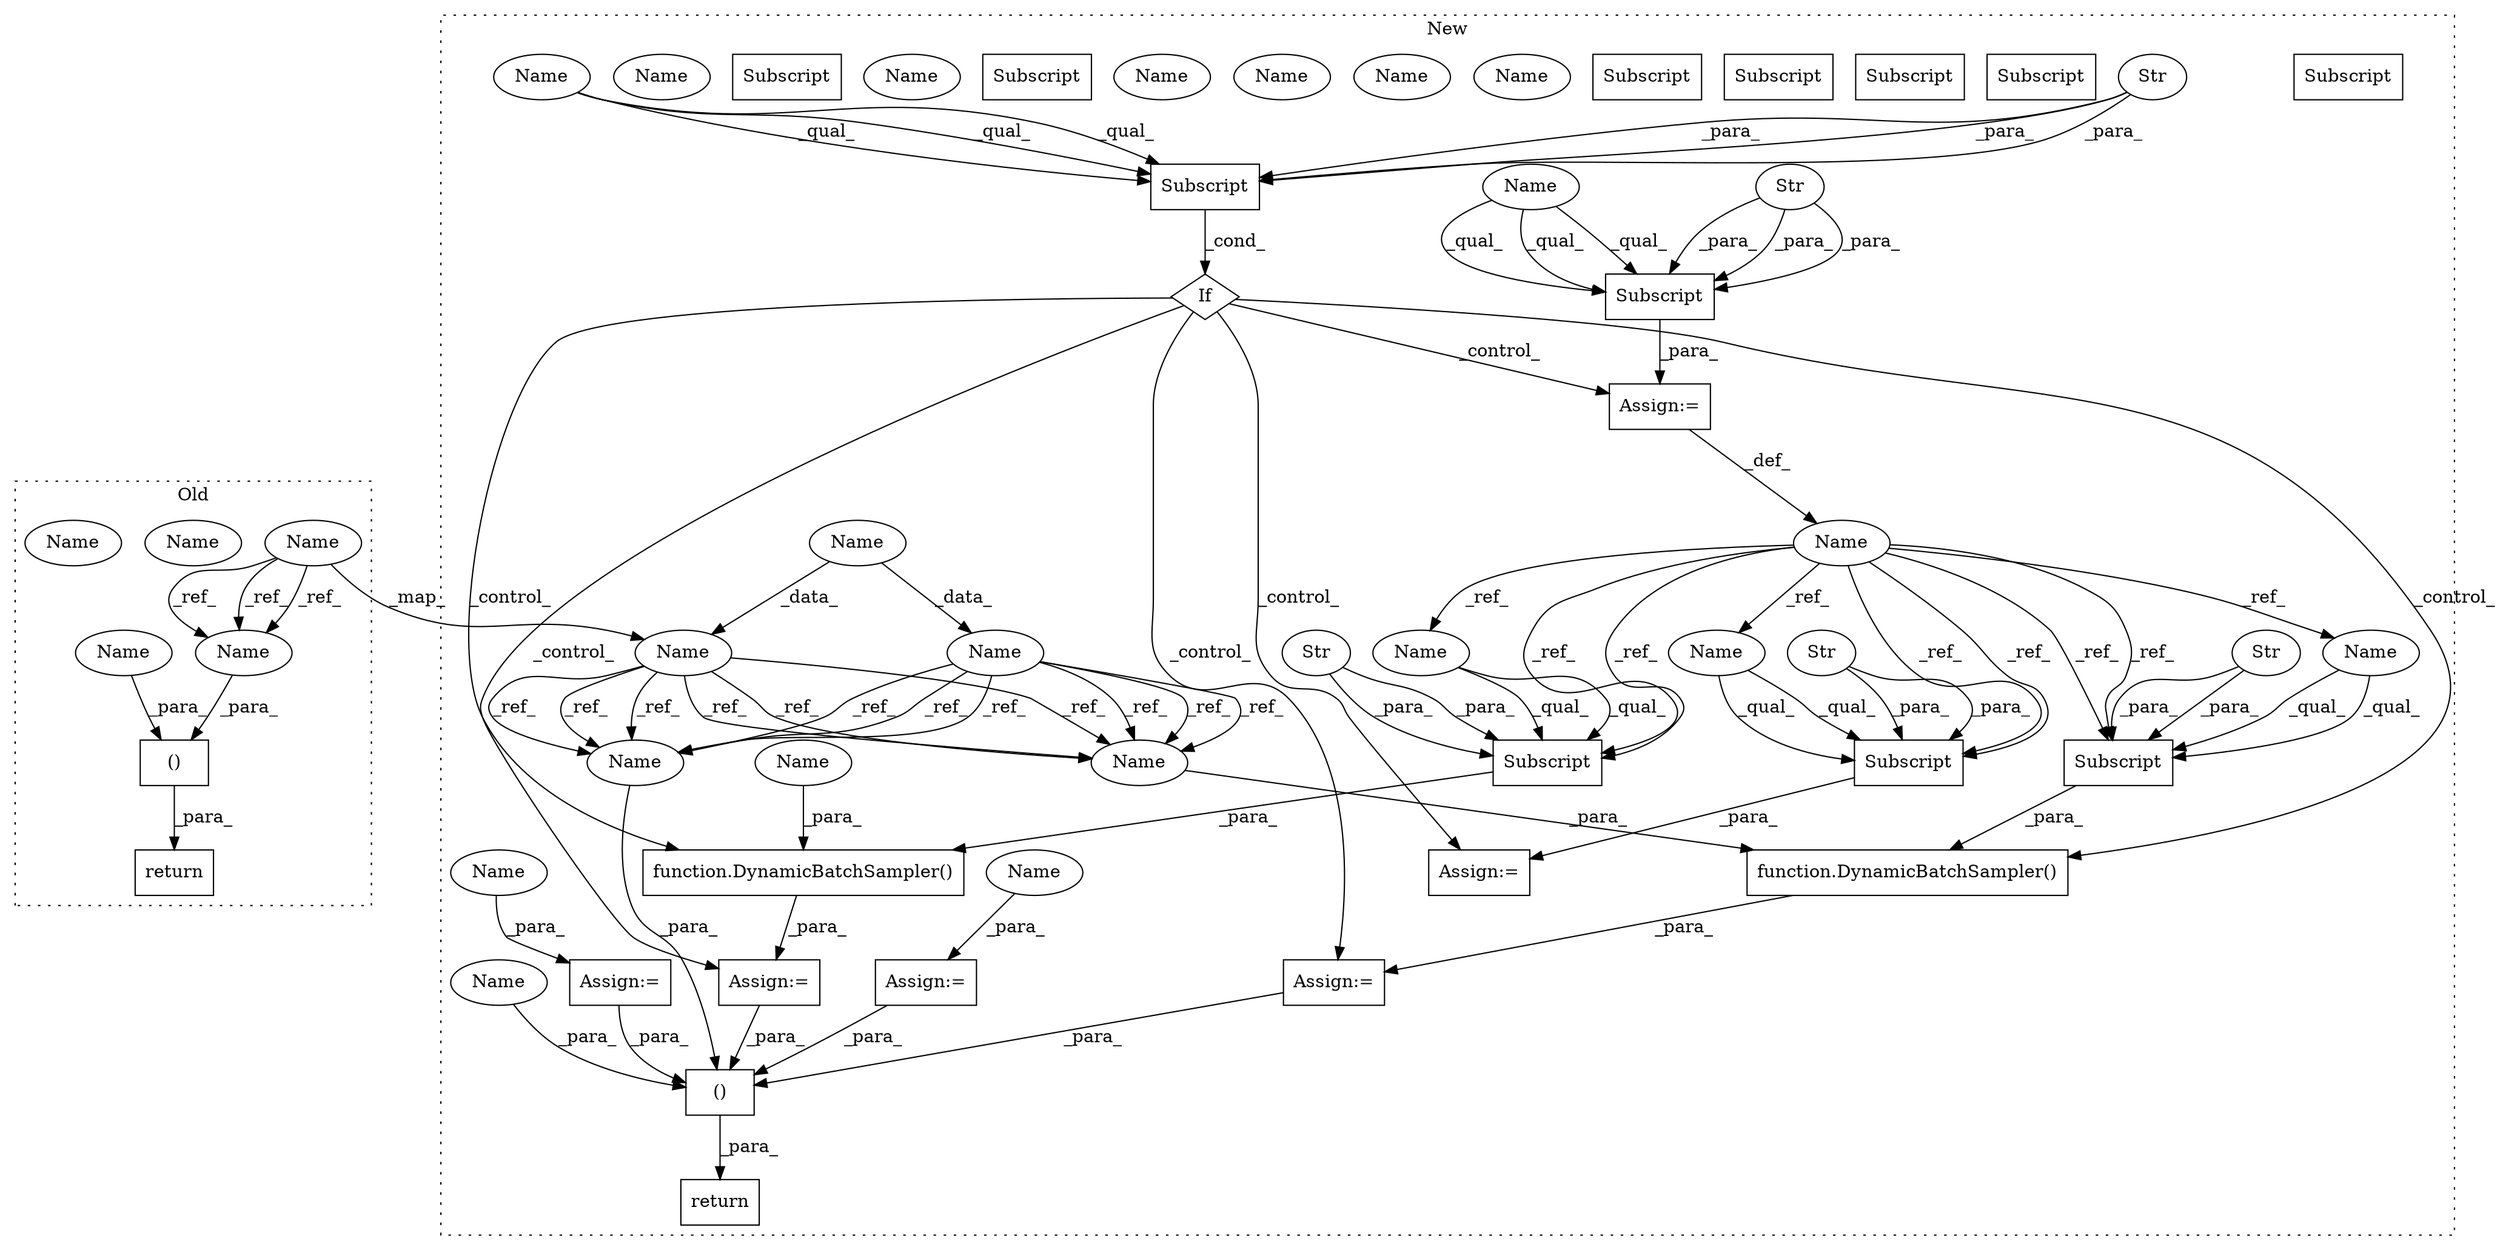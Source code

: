 digraph G {
subgraph cluster0 {
1 [label="()" a="54" s="14544" l="62" shape="box"];
3 [label="return" a="93" s="14517" l="7" shape="box"];
15 [label="Name" a="87" s="11064" l="10" shape="ellipse"];
29 [label="Name" a="87" s="14554" l="10" shape="ellipse"];
38 [label="Name" a="87" s="14534" l="10" shape="ellipse"];
49 [label="Name" a="87" s="14534" l="10" shape="ellipse"];
50 [label="Name" a="87" s="14534" l="10" shape="ellipse"];
label = "Old";
style="dotted";
}
subgraph cluster1 {
2 [label="()" a="54" s="15567" l="120" shape="box"];
4 [label="return" a="93" s="15540" l="7" shape="box"];
5 [label="Assign:=" a="68" s="14641" l="3" shape="box"];
6 [label="Assign:=" a="68" s="14610" l="3" shape="box"];
7 [label="Assign:=" a="68" s="14901" l="3" shape="box"];
8 [label="Assign:=" a="68" s="14784" l="3" shape="box"];
9 [label="Assign:=" a="68" s="15232" l="3" shape="box"];
10 [label="Assign:=" a="68" s="14839" l="3" shape="box"];
11 [label="function.DynamicBatchSampler()" a="75" s="14904,14993" l="33,210" shape="box"];
12 [label="If" a="96" s="14653" l="3" shape="diamond"];
13 [label="Name" a="87" s="10790" l="10" shape="ellipse"];
14 [label="Name" a="87" s="11064" l="10" shape="ellipse"];
16 [label="Name" a="87" s="11316" l="10" shape="ellipse"];
17 [label="function.DynamicBatchSampler()" a="75" s="15235,15324" l="33,210" shape="box"];
18 [label="Subscript" a="63" s="14656,0" l="27,0" shape="box"];
19 [label="Str" a="66" s="14664" l="18" shape="ellipse"];
20 [label="Subscript" a="63" s="14842,0" l="30,0" shape="box"];
21 [label="Str" a="66" s="14858" l="13" shape="ellipse"];
22 [label="Subscript" a="63" s="14787,0" l="32,0" shape="box"];
23 [label="Str" a="66" s="14795" l="23" shape="ellipse"];
24 [label="Subscript" a="63" s="15292,0" l="32,0" shape="box"];
25 [label="Str" a="66" s="15308" l="15" shape="ellipse"];
26 [label="Name" a="87" s="14769" l="15" shape="ellipse"];
27 [label="Subscript" a="63" s="14961,0" l="32,0" shape="box"];
28 [label="Str" a="66" s="14977" l="15" shape="ellipse"];
30 [label="Subscript" a="63" s="14842,0" l="30,0" shape="box"];
31 [label="Subscript" a="63" s="14961,0" l="32,0" shape="box"];
32 [label="Subscript" a="63" s="15292,0" l="32,0" shape="box"];
33 [label="Name" a="87" s="14961" l="15" shape="ellipse"];
34 [label="Name" a="87" s="14842" l="15" shape="ellipse"];
35 [label="Name" a="87" s="15292" l="15" shape="ellipse"];
36 [label="Name" a="87" s="15557" l="10" shape="ellipse"];
37 [label="Name" a="87" s="14937" l="10" shape="ellipse"];
39 [label="Name" a="87" s="15557" l="10" shape="ellipse"];
40 [label="Name" a="87" s="14937" l="10" shape="ellipse"];
41 [label="Subscript" a="63" s="14787,0" l="32,0" shape="box"];
42 [label="Name" a="87" s="14656" l="7" shape="ellipse"];
43 [label="Subscript" a="63" s="14656,0" l="27,0" shape="box"];
44 [label="Name" a="87" s="14787" l="7" shape="ellipse"];
45 [label="Name" a="87" s="14787" l="7" shape="ellipse"];
46 [label="Subscript" a="63" s="14787,0" l="32,0" shape="box"];
47 [label="Subscript" a="63" s="14656,0" l="27,0" shape="box"];
48 [label="Name" a="87" s="14656" l="7" shape="ellipse"];
51 [label="Name" a="87" s="14613" l="4" shape="ellipse"];
52 [label="Name" a="87" s="14644" l="4" shape="ellipse"];
53 [label="Name" a="87" s="14937" l="10" shape="ellipse"];
54 [label="Name" a="87" s="15557" l="10" shape="ellipse"];
55 [label="Name" a="87" s="15268" l="10" shape="ellipse"];
56 [label="Name" a="87" s="15577" l="10" shape="ellipse"];
label = "New";
style="dotted";
}
1 -> 3 [label="_para_"];
2 -> 4 [label="_para_"];
5 -> 2 [label="_para_"];
6 -> 2 [label="_para_"];
7 -> 2 [label="_para_"];
8 -> 26 [label="_def_"];
9 -> 2 [label="_para_"];
11 -> 7 [label="_para_"];
12 -> 9 [label="_control_"];
12 -> 7 [label="_control_"];
12 -> 8 [label="_control_"];
12 -> 11 [label="_control_"];
12 -> 17 [label="_control_"];
12 -> 10 [label="_control_"];
13 -> 14 [label="_data_"];
13 -> 16 [label="_data_"];
14 -> 54 [label="_ref_"];
14 -> 53 [label="_ref_"];
14 -> 54 [label="_ref_"];
14 -> 54 [label="_ref_"];
14 -> 53 [label="_ref_"];
14 -> 53 [label="_ref_"];
15 -> 50 [label="_ref_"];
15 -> 14 [label="_map_"];
15 -> 50 [label="_ref_"];
15 -> 50 [label="_ref_"];
16 -> 53 [label="_ref_"];
16 -> 54 [label="_ref_"];
16 -> 53 [label="_ref_"];
16 -> 54 [label="_ref_"];
16 -> 53 [label="_ref_"];
16 -> 54 [label="_ref_"];
17 -> 9 [label="_para_"];
19 -> 47 [label="_para_"];
19 -> 47 [label="_para_"];
19 -> 47 [label="_para_"];
21 -> 30 [label="_para_"];
21 -> 30 [label="_para_"];
23 -> 46 [label="_para_"];
23 -> 46 [label="_para_"];
23 -> 46 [label="_para_"];
25 -> 32 [label="_para_"];
25 -> 32 [label="_para_"];
26 -> 33 [label="_ref_"];
26 -> 30 [label="_ref_"];
26 -> 32 [label="_ref_"];
26 -> 31 [label="_ref_"];
26 -> 30 [label="_ref_"];
26 -> 31 [label="_ref_"];
26 -> 35 [label="_ref_"];
26 -> 32 [label="_ref_"];
26 -> 34 [label="_ref_"];
28 -> 31 [label="_para_"];
28 -> 31 [label="_para_"];
29 -> 1 [label="_para_"];
30 -> 10 [label="_para_"];
31 -> 11 [label="_para_"];
32 -> 17 [label="_para_"];
33 -> 31 [label="_qual_"];
33 -> 31 [label="_qual_"];
34 -> 30 [label="_qual_"];
34 -> 30 [label="_qual_"];
35 -> 32 [label="_qual_"];
35 -> 32 [label="_qual_"];
45 -> 46 [label="_qual_"];
45 -> 46 [label="_qual_"];
45 -> 46 [label="_qual_"];
46 -> 8 [label="_para_"];
47 -> 12 [label="_cond_"];
48 -> 47 [label="_qual_"];
48 -> 47 [label="_qual_"];
48 -> 47 [label="_qual_"];
50 -> 1 [label="_para_"];
51 -> 6 [label="_para_"];
52 -> 5 [label="_para_"];
53 -> 11 [label="_para_"];
54 -> 2 [label="_para_"];
55 -> 17 [label="_para_"];
56 -> 2 [label="_para_"];
}
